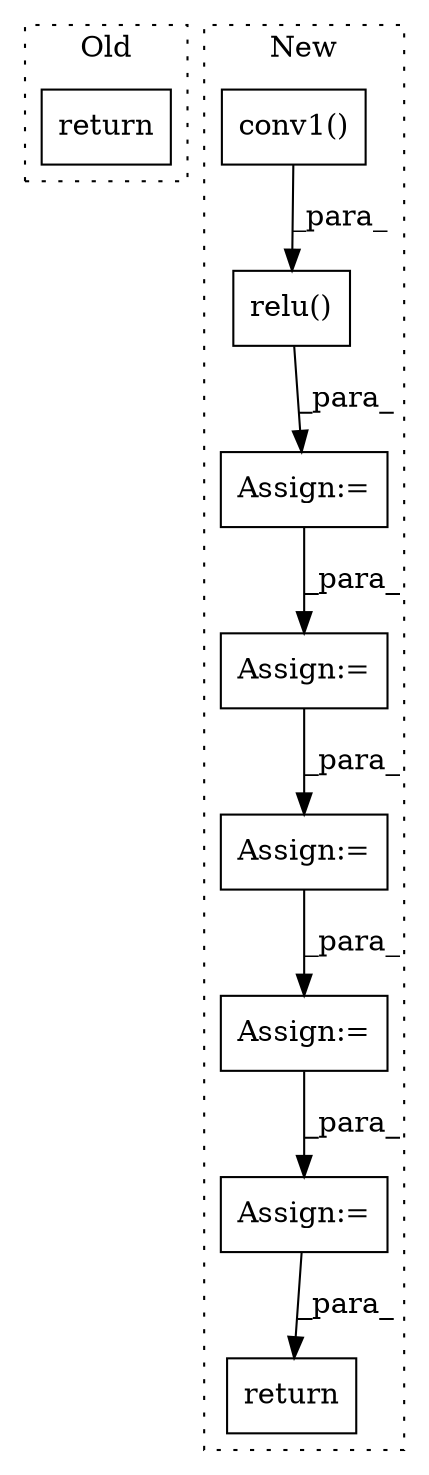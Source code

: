 digraph G {
subgraph cluster0 {
1 [label="return" a="93" s="13063" l="7" shape="box"];
label = "Old";
style="dotted";
}
subgraph cluster1 {
2 [label="conv1()" a="75" s="13076,13091" l="11,1" shape="box"];
3 [label="Assign:=" a="68" s="13166" l="3" shape="box"];
4 [label="Assign:=" a="68" s="13368" l="3" shape="box"];
5 [label="return" a="93" s="13402" l="7" shape="box"];
6 [label="relu()" a="75" s="13138,13152" l="10,1" shape="box"];
7 [label="Assign:=" a="68" s="13267" l="3" shape="box"];
8 [label="Assign:=" a="68" s="13234" l="3" shape="box"];
9 [label="Assign:=" a="68" s="13201" l="3" shape="box"];
label = "New";
style="dotted";
}
2 -> 6 [label="_para_"];
3 -> 9 [label="_para_"];
4 -> 5 [label="_para_"];
6 -> 3 [label="_para_"];
7 -> 4 [label="_para_"];
8 -> 7 [label="_para_"];
9 -> 8 [label="_para_"];
}